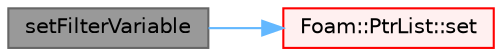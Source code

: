 digraph "setFilterVariable"
{
 // LATEX_PDF_SIZE
  bgcolor="transparent";
  edge [fontname=Helvetica,fontsize=10,labelfontname=Helvetica,labelfontsize=10];
  node [fontname=Helvetica,fontsize=10,shape=box,height=0.2,width=0.4];
  rankdir="LR";
  Node1 [id="Node000001",label="setFilterVariable",height=0.2,width=0.4,color="gray40", fillcolor="grey60", style="filled", fontcolor="black",tooltip=" "];
  Node1 -> Node2 [id="edge1_Node000001_Node000002",color="steelblue1",style="solid",tooltip=" "];
  Node2 [id="Node000002",label="Foam::PtrList::set",height=0.2,width=0.4,color="red", fillcolor="#FFF0F0", style="filled",URL="$classFoam_1_1PtrList.html#a0e0a32f842b05e1d69f10292dc27198a",tooltip=" "];
}
